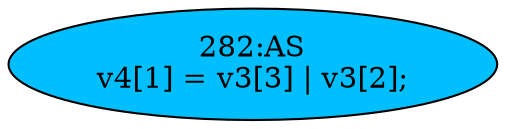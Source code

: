 strict digraph "" {
	node [label="\N"];
	"282:AS"	 [ast="<pyverilog.vparser.ast.Assign object at 0x7f407842b7d0>",
		def_var="['v4']",
		fillcolor=deepskyblue,
		label="282:AS
v4[1] = v3[3] | v3[2];",
		statements="[]",
		style=filled,
		typ=Assign,
		use_var="['v3', 'v3']"];
}
